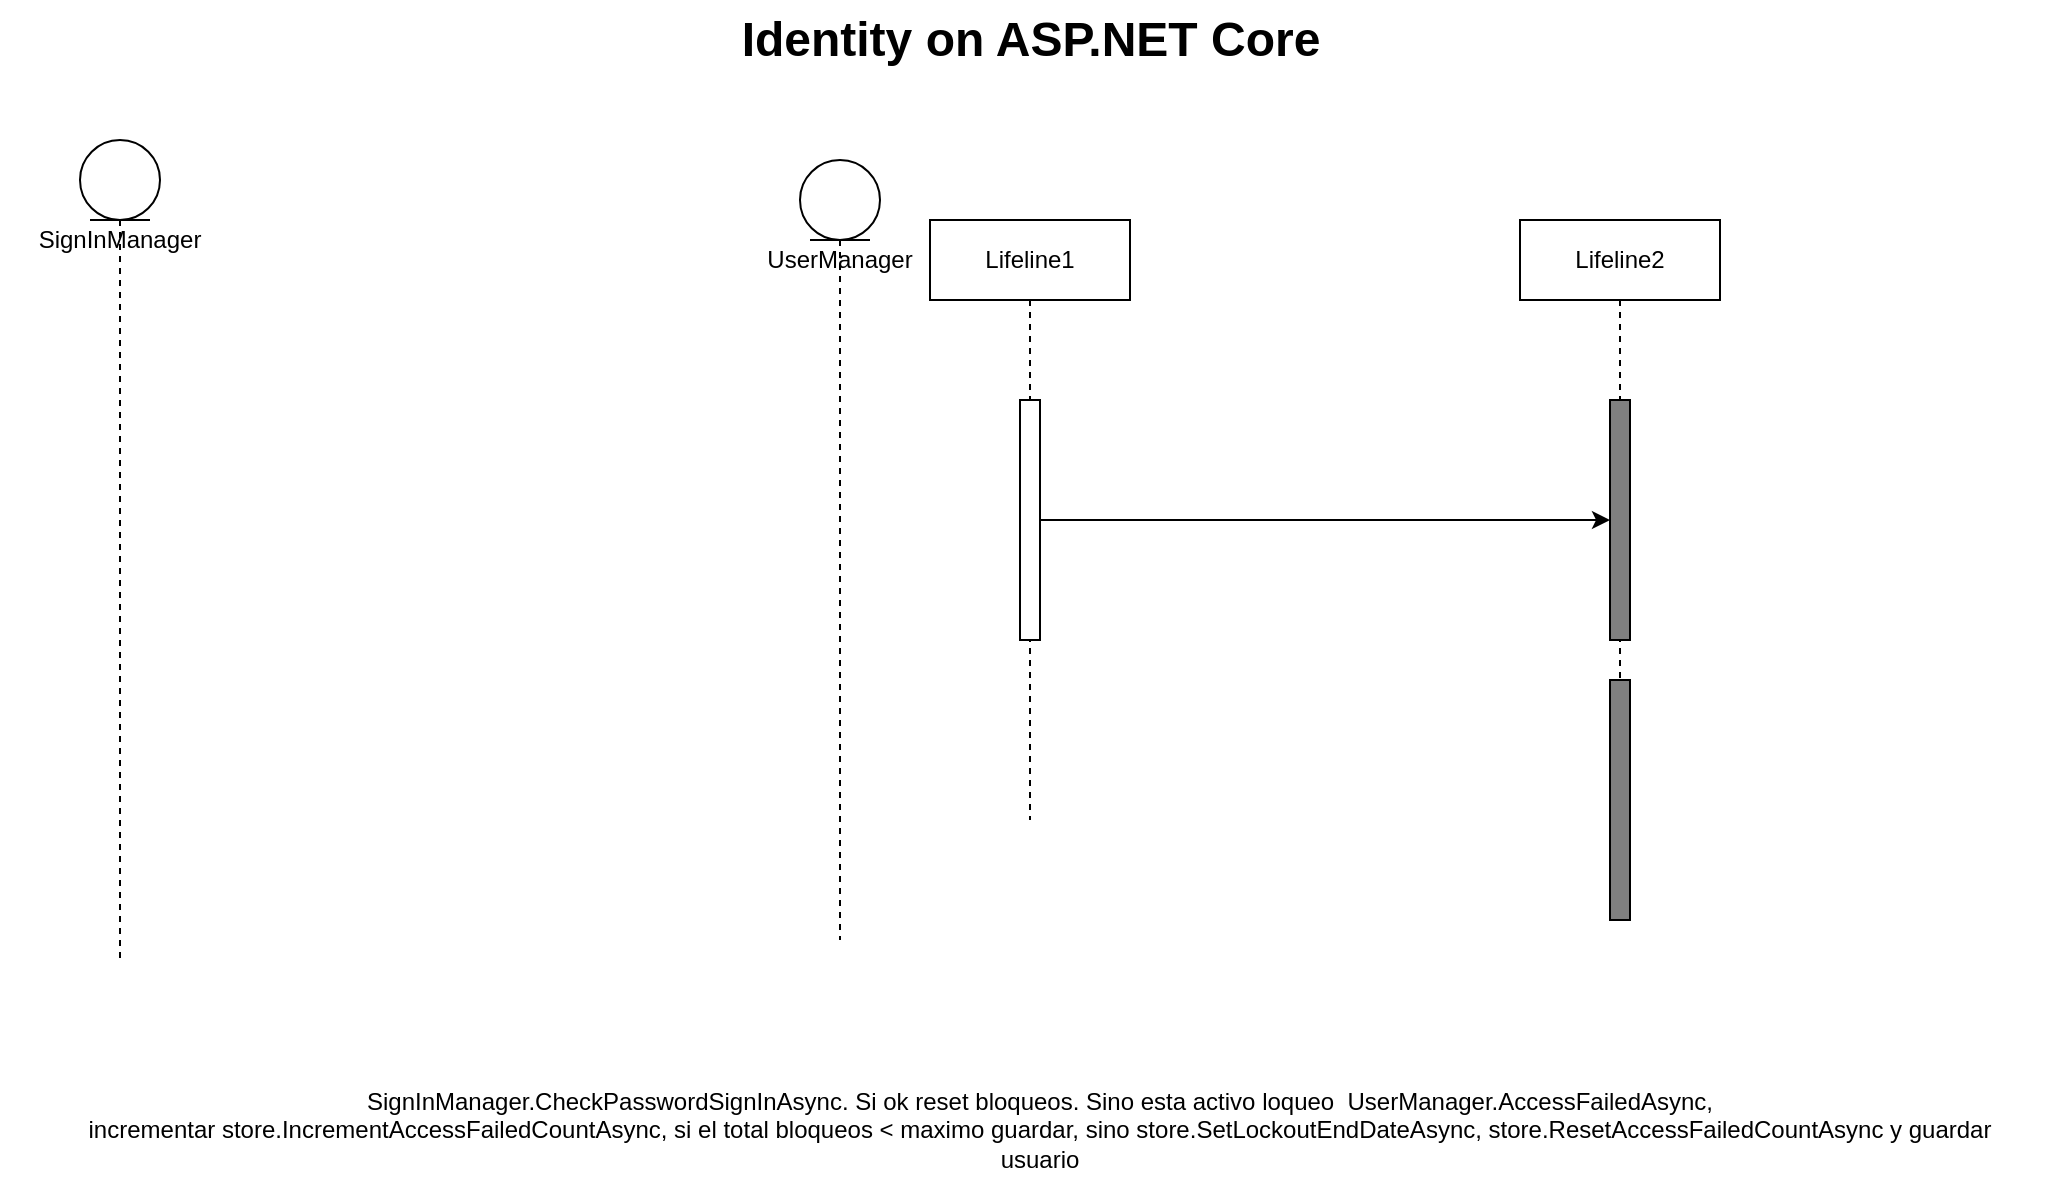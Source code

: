 <mxfile version="15.4.0" type="device"><diagram id="GuNiB4GWVqc3IrqqoOy4" name="Page-1"><mxGraphModel dx="1278" dy="607" grid="1" gridSize="10" guides="1" tooltips="1" connect="1" arrows="1" fold="1" page="1" pageScale="1" pageWidth="1169" pageHeight="827" math="0" shadow="0"><root><mxCell id="IWrZi39F6W-QhOV1gD3_-0"/><mxCell id="IWrZi39F6W-QhOV1gD3_-1" parent="IWrZi39F6W-QhOV1gD3_-0"/><mxCell id="yo6odKfd4YKEXTB34CQC-0" value="Identity on ASP.NET Core" style="text;strokeColor=none;fillColor=none;html=1;fontSize=24;fontStyle=1;verticalAlign=middle;align=center;" vertex="1" parent="IWrZi39F6W-QhOV1gD3_-1"><mxGeometry x="80" y="40" width="1030" height="40" as="geometry"/></mxCell><mxCell id="yo6odKfd4YKEXTB34CQC-3" value="&lt;span&gt;SignInManager&lt;/span&gt;" style="shape=umlLifeline;participant=umlEntity;perimeter=lifelinePerimeter;whiteSpace=wrap;html=1;container=1;collapsible=0;recursiveResize=0;verticalAlign=top;spacingTop=36;outlineConnect=0;" vertex="1" parent="IWrZi39F6W-QhOV1gD3_-1"><mxGeometry x="120" y="110" width="40" height="410" as="geometry"/></mxCell><mxCell id="yo6odKfd4YKEXTB34CQC-4" value="&lt;span&gt;UserManager&lt;/span&gt;" style="shape=umlLifeline;participant=umlEntity;perimeter=lifelinePerimeter;whiteSpace=wrap;html=1;container=1;collapsible=0;recursiveResize=0;verticalAlign=top;spacingTop=36;outlineConnect=0;" vertex="1" parent="IWrZi39F6W-QhOV1gD3_-1"><mxGeometry x="480" y="120" width="40" height="390" as="geometry"/></mxCell><mxCell id="yo6odKfd4YKEXTB34CQC-9" value="Lifeline2" style="shape=umlLifeline;perimeter=lifelinePerimeter;whiteSpace=wrap;html=1;container=1;collapsible=0;recursiveResize=0;outlineConnect=0;" vertex="1" parent="IWrZi39F6W-QhOV1gD3_-1"><mxGeometry x="840" y="150" width="100" height="350" as="geometry"/></mxCell><mxCell id="yo6odKfd4YKEXTB34CQC-10" value="" style="html=1;points=[];perimeter=orthogonalPerimeter;fillColor=#808080;" vertex="1" parent="yo6odKfd4YKEXTB34CQC-9"><mxGeometry x="45" y="90" width="10" height="120" as="geometry"/></mxCell><mxCell id="yo6odKfd4YKEXTB34CQC-14" value="" style="html=1;points=[];perimeter=orthogonalPerimeter;fillColor=#808080;" vertex="1" parent="yo6odKfd4YKEXTB34CQC-9"><mxGeometry x="45" y="230" width="10" height="120" as="geometry"/></mxCell><mxCell id="yo6odKfd4YKEXTB34CQC-11" value="Lifeline1" style="shape=umlLifeline;perimeter=lifelinePerimeter;whiteSpace=wrap;html=1;container=1;collapsible=0;recursiveResize=0;outlineConnect=0;" vertex="1" parent="IWrZi39F6W-QhOV1gD3_-1"><mxGeometry x="545" y="150" width="100" height="300" as="geometry"/></mxCell><mxCell id="yo6odKfd4YKEXTB34CQC-12" value="" style="html=1;points=[];perimeter=orthogonalPerimeter;" vertex="1" parent="yo6odKfd4YKEXTB34CQC-11"><mxGeometry x="45" y="90" width="10" height="120" as="geometry"/></mxCell><mxCell id="yo6odKfd4YKEXTB34CQC-13" style="edgeStyle=orthogonalEdgeStyle;rounded=0;orthogonalLoop=1;jettySize=auto;html=1;" edge="1" parent="IWrZi39F6W-QhOV1gD3_-1" source="yo6odKfd4YKEXTB34CQC-12" target="yo6odKfd4YKEXTB34CQC-10"><mxGeometry relative="1" as="geometry"/></mxCell><mxCell id="yo6odKfd4YKEXTB34CQC-15" value="&lt;div&gt;SignInManager.CheckPasswordSignInAsync. Si ok reset bloqueos. Sino esta activo loqueo&amp;nbsp; UserManager.AccessFailedAsync, incrementar&amp;nbsp;store.IncrementAccessFailedCountAsync, si el total bloqueos &amp;lt; maximo guardar, sino&amp;nbsp;store.SetLockoutEndDateAsync,&amp;nbsp;store.ResetAccessFailedCountAsync y guardar usuario&lt;/div&gt;" style="text;html=1;strokeColor=none;fillColor=none;align=center;verticalAlign=middle;whiteSpace=wrap;rounded=0;" vertex="1" parent="IWrZi39F6W-QhOV1gD3_-1"><mxGeometry x="120" y="570" width="960" height="70" as="geometry"/></mxCell></root></mxGraphModel></diagram></mxfile>